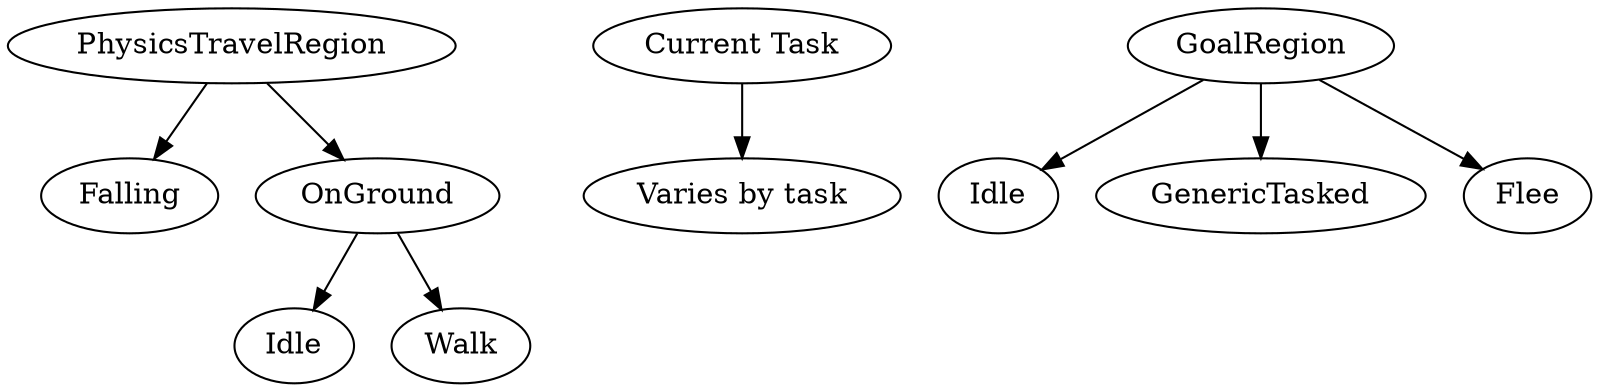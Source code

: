 // TCM - the Tasking Coward Machine
// Hierarchy - Graphviz Dot
// Directed Graph
digraph G {
    
    PTR_IDLE [label="Idle"];
    
    PhysicsTravelRegion -> Falling;
    PhysicsTravelRegion -> OnGround;
    OnGround -> Walk;
    OnGround -> PTR_IDLE;
    
    "Current Task" -> "Varies by task";
    
    GR_IDLE [label="Idle"];
    
    GoalRegion -> GR_IDLE;
    GoalRegion -> GenericTasked;
    GoalRegion -> Flee;
}
